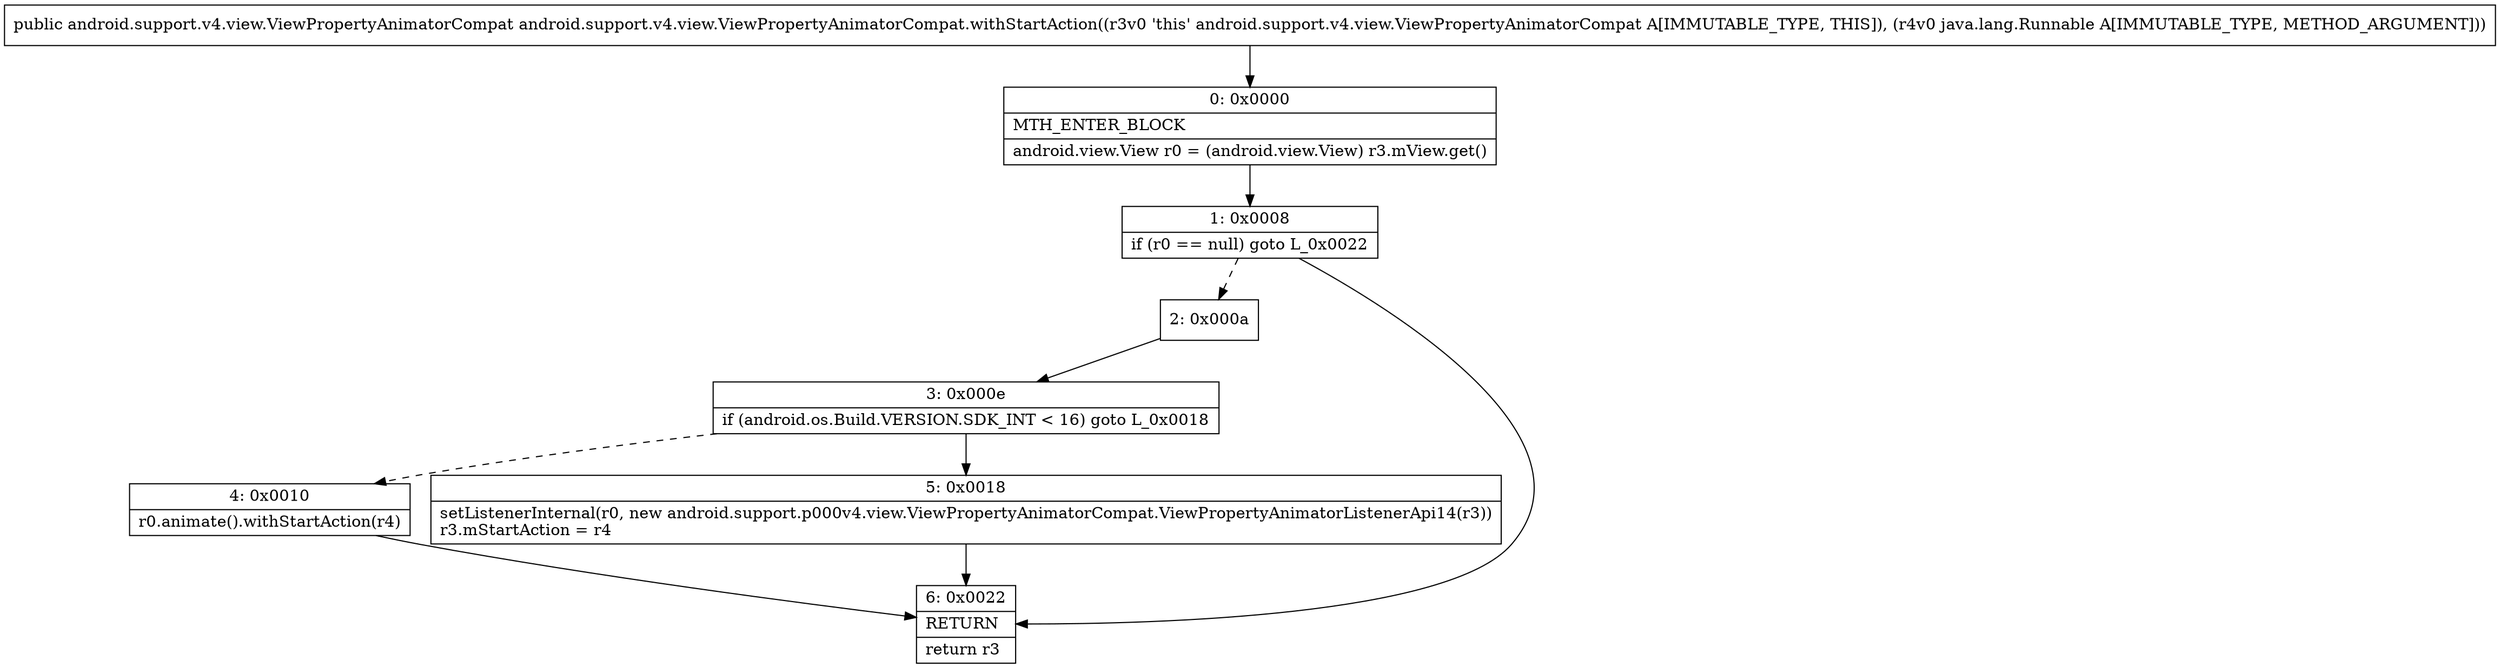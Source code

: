 digraph "CFG forandroid.support.v4.view.ViewPropertyAnimatorCompat.withStartAction(Ljava\/lang\/Runnable;)Landroid\/support\/v4\/view\/ViewPropertyAnimatorCompat;" {
Node_0 [shape=record,label="{0\:\ 0x0000|MTH_ENTER_BLOCK\l|android.view.View r0 = (android.view.View) r3.mView.get()\l}"];
Node_1 [shape=record,label="{1\:\ 0x0008|if (r0 == null) goto L_0x0022\l}"];
Node_2 [shape=record,label="{2\:\ 0x000a}"];
Node_3 [shape=record,label="{3\:\ 0x000e|if (android.os.Build.VERSION.SDK_INT \< 16) goto L_0x0018\l}"];
Node_4 [shape=record,label="{4\:\ 0x0010|r0.animate().withStartAction(r4)\l}"];
Node_5 [shape=record,label="{5\:\ 0x0018|setListenerInternal(r0, new android.support.p000v4.view.ViewPropertyAnimatorCompat.ViewPropertyAnimatorListenerApi14(r3))\lr3.mStartAction = r4\l}"];
Node_6 [shape=record,label="{6\:\ 0x0022|RETURN\l|return r3\l}"];
MethodNode[shape=record,label="{public android.support.v4.view.ViewPropertyAnimatorCompat android.support.v4.view.ViewPropertyAnimatorCompat.withStartAction((r3v0 'this' android.support.v4.view.ViewPropertyAnimatorCompat A[IMMUTABLE_TYPE, THIS]), (r4v0 java.lang.Runnable A[IMMUTABLE_TYPE, METHOD_ARGUMENT])) }"];
MethodNode -> Node_0;
Node_0 -> Node_1;
Node_1 -> Node_2[style=dashed];
Node_1 -> Node_6;
Node_2 -> Node_3;
Node_3 -> Node_4[style=dashed];
Node_3 -> Node_5;
Node_4 -> Node_6;
Node_5 -> Node_6;
}

